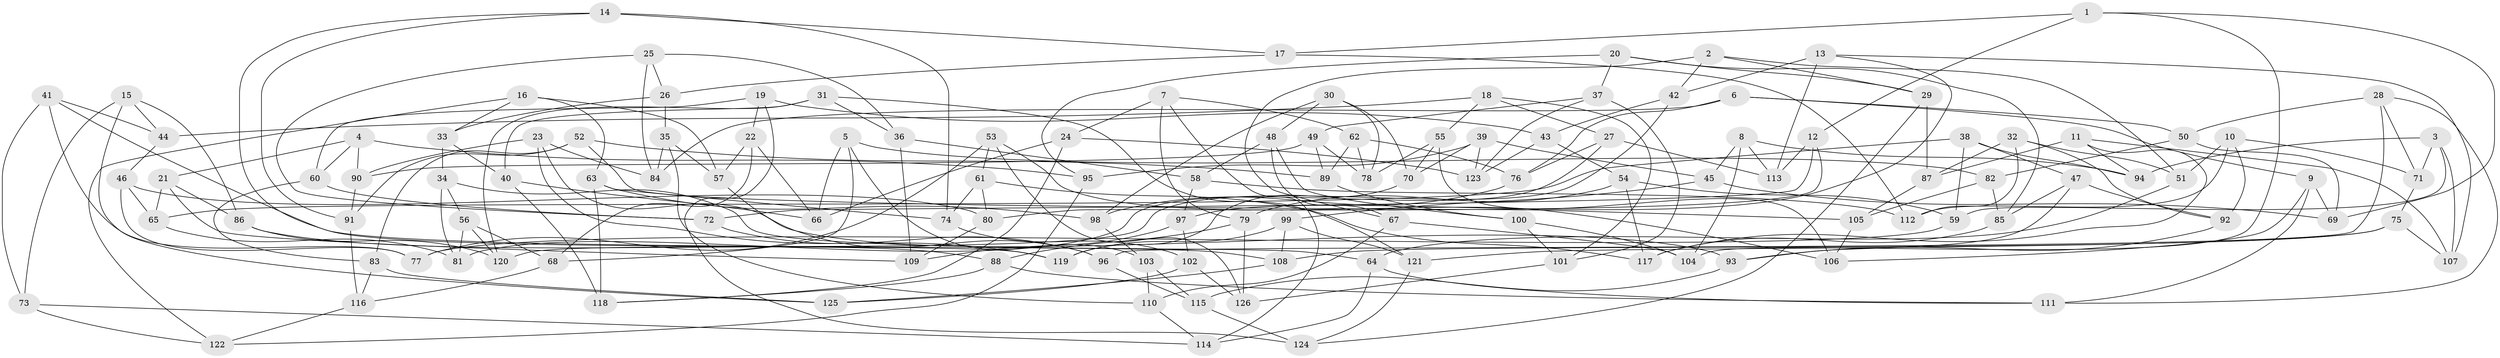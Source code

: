 // coarse degree distribution, {6: 0.5641025641025641, 4: 0.38461538461538464, 5: 0.05128205128205128}
// Generated by graph-tools (version 1.1) at 2025/42/03/06/25 10:42:17]
// undirected, 126 vertices, 252 edges
graph export_dot {
graph [start="1"]
  node [color=gray90,style=filled];
  1;
  2;
  3;
  4;
  5;
  6;
  7;
  8;
  9;
  10;
  11;
  12;
  13;
  14;
  15;
  16;
  17;
  18;
  19;
  20;
  21;
  22;
  23;
  24;
  25;
  26;
  27;
  28;
  29;
  30;
  31;
  32;
  33;
  34;
  35;
  36;
  37;
  38;
  39;
  40;
  41;
  42;
  43;
  44;
  45;
  46;
  47;
  48;
  49;
  50;
  51;
  52;
  53;
  54;
  55;
  56;
  57;
  58;
  59;
  60;
  61;
  62;
  63;
  64;
  65;
  66;
  67;
  68;
  69;
  70;
  71;
  72;
  73;
  74;
  75;
  76;
  77;
  78;
  79;
  80;
  81;
  82;
  83;
  84;
  85;
  86;
  87;
  88;
  89;
  90;
  91;
  92;
  93;
  94;
  95;
  96;
  97;
  98;
  99;
  100;
  101;
  102;
  103;
  104;
  105;
  106;
  107;
  108;
  109;
  110;
  111;
  112;
  113;
  114;
  115;
  116;
  117;
  118;
  119;
  120;
  121;
  122;
  123;
  124;
  125;
  126;
  1 -- 69;
  1 -- 17;
  1 -- 104;
  1 -- 12;
  2 -- 29;
  2 -- 67;
  2 -- 42;
  2 -- 51;
  3 -- 59;
  3 -- 71;
  3 -- 94;
  3 -- 107;
  4 -- 95;
  4 -- 21;
  4 -- 90;
  4 -- 60;
  5 -- 82;
  5 -- 66;
  5 -- 68;
  5 -- 103;
  6 -- 76;
  6 -- 9;
  6 -- 50;
  6 -- 84;
  7 -- 79;
  7 -- 114;
  7 -- 62;
  7 -- 24;
  8 -- 94;
  8 -- 45;
  8 -- 104;
  8 -- 113;
  9 -- 111;
  9 -- 69;
  9 -- 106;
  10 -- 71;
  10 -- 51;
  10 -- 92;
  10 -- 112;
  11 -- 117;
  11 -- 94;
  11 -- 107;
  11 -- 87;
  12 -- 80;
  12 -- 113;
  12 -- 72;
  13 -- 107;
  13 -- 113;
  13 -- 97;
  13 -- 42;
  14 -- 74;
  14 -- 17;
  14 -- 119;
  14 -- 91;
  15 -- 125;
  15 -- 86;
  15 -- 73;
  15 -- 44;
  16 -- 122;
  16 -- 57;
  16 -- 33;
  16 -- 63;
  17 -- 112;
  17 -- 26;
  18 -- 101;
  18 -- 44;
  18 -- 55;
  18 -- 27;
  19 -- 22;
  19 -- 124;
  19 -- 43;
  19 -- 60;
  20 -- 29;
  20 -- 37;
  20 -- 85;
  20 -- 95;
  21 -- 86;
  21 -- 65;
  21 -- 109;
  22 -- 57;
  22 -- 66;
  22 -- 68;
  23 -- 119;
  23 -- 93;
  23 -- 84;
  23 -- 90;
  24 -- 66;
  24 -- 123;
  24 -- 118;
  25 -- 72;
  25 -- 26;
  25 -- 84;
  25 -- 36;
  26 -- 35;
  26 -- 33;
  27 -- 81;
  27 -- 76;
  27 -- 113;
  28 -- 111;
  28 -- 50;
  28 -- 71;
  28 -- 96;
  29 -- 87;
  29 -- 124;
  30 -- 48;
  30 -- 98;
  30 -- 78;
  30 -- 70;
  31 -- 120;
  31 -- 40;
  31 -- 121;
  31 -- 36;
  32 -- 92;
  32 -- 112;
  32 -- 87;
  32 -- 51;
  33 -- 34;
  33 -- 40;
  34 -- 64;
  34 -- 81;
  34 -- 56;
  35 -- 84;
  35 -- 57;
  35 -- 110;
  36 -- 109;
  36 -- 58;
  37 -- 49;
  37 -- 123;
  37 -- 101;
  38 -- 65;
  38 -- 59;
  38 -- 94;
  38 -- 47;
  39 -- 95;
  39 -- 70;
  39 -- 123;
  39 -- 45;
  40 -- 66;
  40 -- 118;
  41 -- 73;
  41 -- 77;
  41 -- 108;
  41 -- 44;
  42 -- 120;
  42 -- 43;
  43 -- 123;
  43 -- 54;
  44 -- 46;
  45 -- 99;
  45 -- 69;
  46 -- 65;
  46 -- 80;
  46 -- 77;
  47 -- 92;
  47 -- 93;
  47 -- 85;
  48 -- 67;
  48 -- 100;
  48 -- 58;
  49 -- 89;
  49 -- 78;
  49 -- 90;
  50 -- 69;
  50 -- 82;
  51 -- 64;
  52 -- 105;
  52 -- 89;
  52 -- 91;
  52 -- 83;
  53 -- 61;
  53 -- 77;
  53 -- 126;
  53 -- 106;
  54 -- 79;
  54 -- 59;
  54 -- 117;
  55 -- 70;
  55 -- 106;
  55 -- 78;
  56 -- 81;
  56 -- 120;
  56 -- 68;
  57 -- 96;
  58 -- 97;
  58 -- 112;
  59 -- 77;
  60 -- 83;
  60 -- 72;
  61 -- 80;
  61 -- 117;
  61 -- 74;
  62 -- 89;
  62 -- 76;
  62 -- 78;
  63 -- 98;
  63 -- 74;
  63 -- 118;
  64 -- 114;
  64 -- 111;
  65 -- 81;
  67 -- 104;
  67 -- 110;
  68 -- 116;
  70 -- 119;
  71 -- 75;
  72 -- 96;
  73 -- 122;
  73 -- 114;
  74 -- 102;
  75 -- 121;
  75 -- 108;
  75 -- 107;
  76 -- 98;
  79 -- 126;
  79 -- 88;
  80 -- 109;
  82 -- 85;
  82 -- 105;
  83 -- 116;
  83 -- 125;
  85 -- 117;
  86 -- 120;
  86 -- 88;
  87 -- 105;
  88 -- 118;
  88 -- 111;
  89 -- 100;
  90 -- 91;
  91 -- 116;
  92 -- 93;
  93 -- 115;
  95 -- 122;
  96 -- 115;
  97 -- 102;
  97 -- 109;
  98 -- 103;
  99 -- 121;
  99 -- 108;
  99 -- 119;
  100 -- 104;
  100 -- 101;
  101 -- 126;
  102 -- 125;
  102 -- 126;
  103 -- 115;
  103 -- 110;
  105 -- 106;
  108 -- 125;
  110 -- 114;
  115 -- 124;
  116 -- 122;
  121 -- 124;
}

